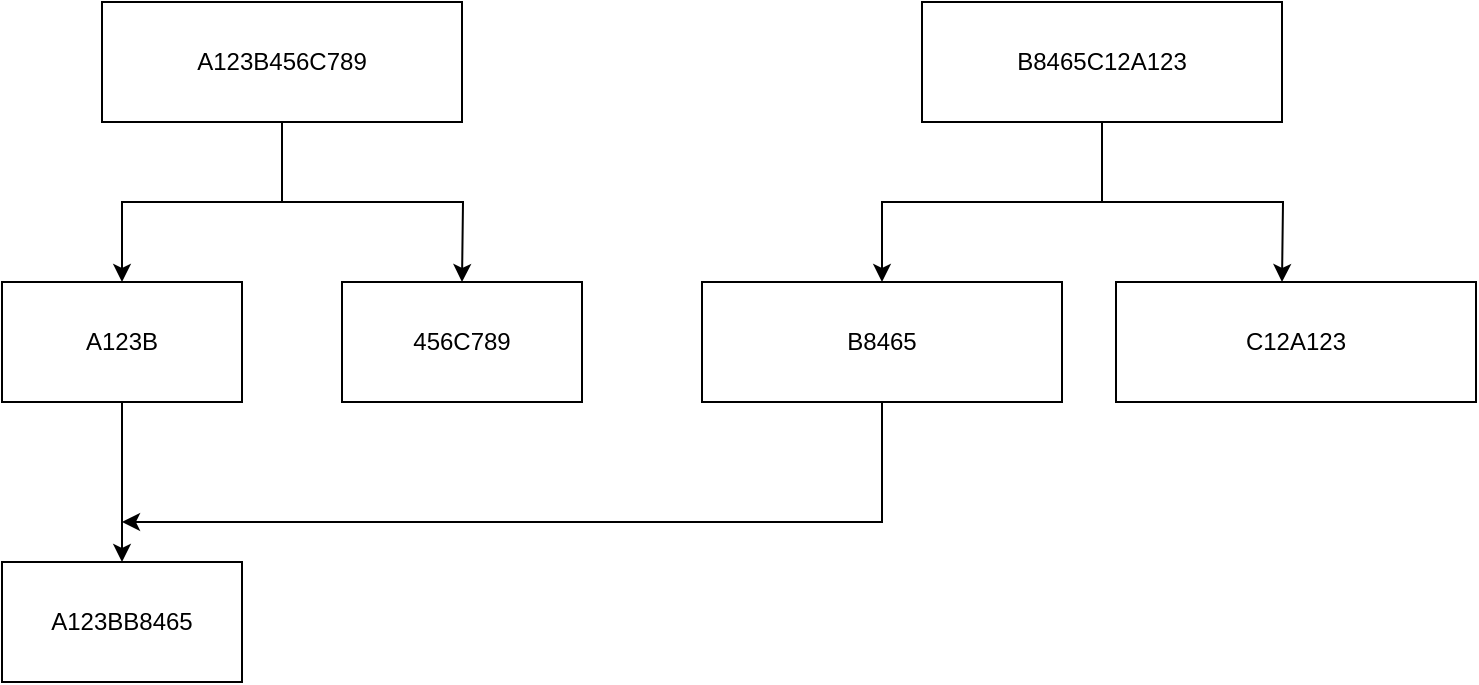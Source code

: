 <mxfile version="20.8.19" type="github">
  <diagram name="第 1 页" id="VaimyCer9sV02P6xJlCE">
    <mxGraphModel dx="875" dy="465" grid="1" gridSize="10" guides="1" tooltips="1" connect="1" arrows="1" fold="1" page="1" pageScale="1" pageWidth="827" pageHeight="1169" math="0" shadow="0">
      <root>
        <mxCell id="0" />
        <mxCell id="1" parent="0" />
        <mxCell id="fPhlpHJv96OOl3xVYBJm-9" value="" style="edgeStyle=orthogonalEdgeStyle;rounded=0;orthogonalLoop=1;jettySize=auto;html=1;" edge="1" parent="1" source="fPhlpHJv96OOl3xVYBJm-2" target="fPhlpHJv96OOl3xVYBJm-8">
          <mxGeometry relative="1" as="geometry" />
        </mxCell>
        <mxCell id="fPhlpHJv96OOl3xVYBJm-12" style="edgeStyle=orthogonalEdgeStyle;rounded=0;orthogonalLoop=1;jettySize=auto;html=1;" edge="1" parent="1" source="fPhlpHJv96OOl3xVYBJm-2">
          <mxGeometry relative="1" as="geometry">
            <mxPoint x="320" y="220" as="targetPoint" />
          </mxGeometry>
        </mxCell>
        <mxCell id="fPhlpHJv96OOl3xVYBJm-2" value="A123B456C789" style="rounded=0;whiteSpace=wrap;html=1;" vertex="1" parent="1">
          <mxGeometry x="140" y="80" width="180" height="60" as="geometry" />
        </mxCell>
        <mxCell id="fPhlpHJv96OOl3xVYBJm-11" value="" style="edgeStyle=orthogonalEdgeStyle;rounded=0;orthogonalLoop=1;jettySize=auto;html=1;" edge="1" parent="1" source="fPhlpHJv96OOl3xVYBJm-3" target="fPhlpHJv96OOl3xVYBJm-10">
          <mxGeometry relative="1" as="geometry" />
        </mxCell>
        <mxCell id="fPhlpHJv96OOl3xVYBJm-14" style="edgeStyle=orthogonalEdgeStyle;rounded=0;orthogonalLoop=1;jettySize=auto;html=1;" edge="1" parent="1" source="fPhlpHJv96OOl3xVYBJm-3">
          <mxGeometry relative="1" as="geometry">
            <mxPoint x="730" y="220" as="targetPoint" />
          </mxGeometry>
        </mxCell>
        <mxCell id="fPhlpHJv96OOl3xVYBJm-3" value="B8465C12A123" style="rounded=0;whiteSpace=wrap;html=1;" vertex="1" parent="1">
          <mxGeometry x="550" y="80" width="180" height="60" as="geometry" />
        </mxCell>
        <mxCell id="fPhlpHJv96OOl3xVYBJm-17" value="" style="edgeStyle=orthogonalEdgeStyle;rounded=0;orthogonalLoop=1;jettySize=auto;html=1;" edge="1" parent="1" source="fPhlpHJv96OOl3xVYBJm-8" target="fPhlpHJv96OOl3xVYBJm-16">
          <mxGeometry relative="1" as="geometry">
            <Array as="points">
              <mxPoint x="150" y="360" />
              <mxPoint x="150" y="360" />
            </Array>
          </mxGeometry>
        </mxCell>
        <mxCell id="fPhlpHJv96OOl3xVYBJm-8" value="A123B" style="whiteSpace=wrap;html=1;rounded=0;" vertex="1" parent="1">
          <mxGeometry x="90" y="220" width="120" height="60" as="geometry" />
        </mxCell>
        <mxCell id="fPhlpHJv96OOl3xVYBJm-18" style="edgeStyle=orthogonalEdgeStyle;rounded=0;orthogonalLoop=1;jettySize=auto;html=1;" edge="1" parent="1" source="fPhlpHJv96OOl3xVYBJm-10">
          <mxGeometry relative="1" as="geometry">
            <mxPoint x="150" y="340" as="targetPoint" />
            <Array as="points">
              <mxPoint x="530" y="320" />
              <mxPoint x="530" y="320" />
            </Array>
          </mxGeometry>
        </mxCell>
        <mxCell id="fPhlpHJv96OOl3xVYBJm-10" value="B8465" style="rounded=0;whiteSpace=wrap;html=1;" vertex="1" parent="1">
          <mxGeometry x="440" y="220" width="180" height="60" as="geometry" />
        </mxCell>
        <mxCell id="fPhlpHJv96OOl3xVYBJm-13" value="456C789" style="whiteSpace=wrap;html=1;rounded=0;" vertex="1" parent="1">
          <mxGeometry x="260" y="220" width="120" height="60" as="geometry" />
        </mxCell>
        <mxCell id="fPhlpHJv96OOl3xVYBJm-15" value="C12A123" style="rounded=0;whiteSpace=wrap;html=1;" vertex="1" parent="1">
          <mxGeometry x="647" y="220" width="180" height="60" as="geometry" />
        </mxCell>
        <mxCell id="fPhlpHJv96OOl3xVYBJm-16" value="A123BB8465" style="whiteSpace=wrap;html=1;rounded=0;" vertex="1" parent="1">
          <mxGeometry x="90" y="360" width="120" height="60" as="geometry" />
        </mxCell>
      </root>
    </mxGraphModel>
  </diagram>
</mxfile>
